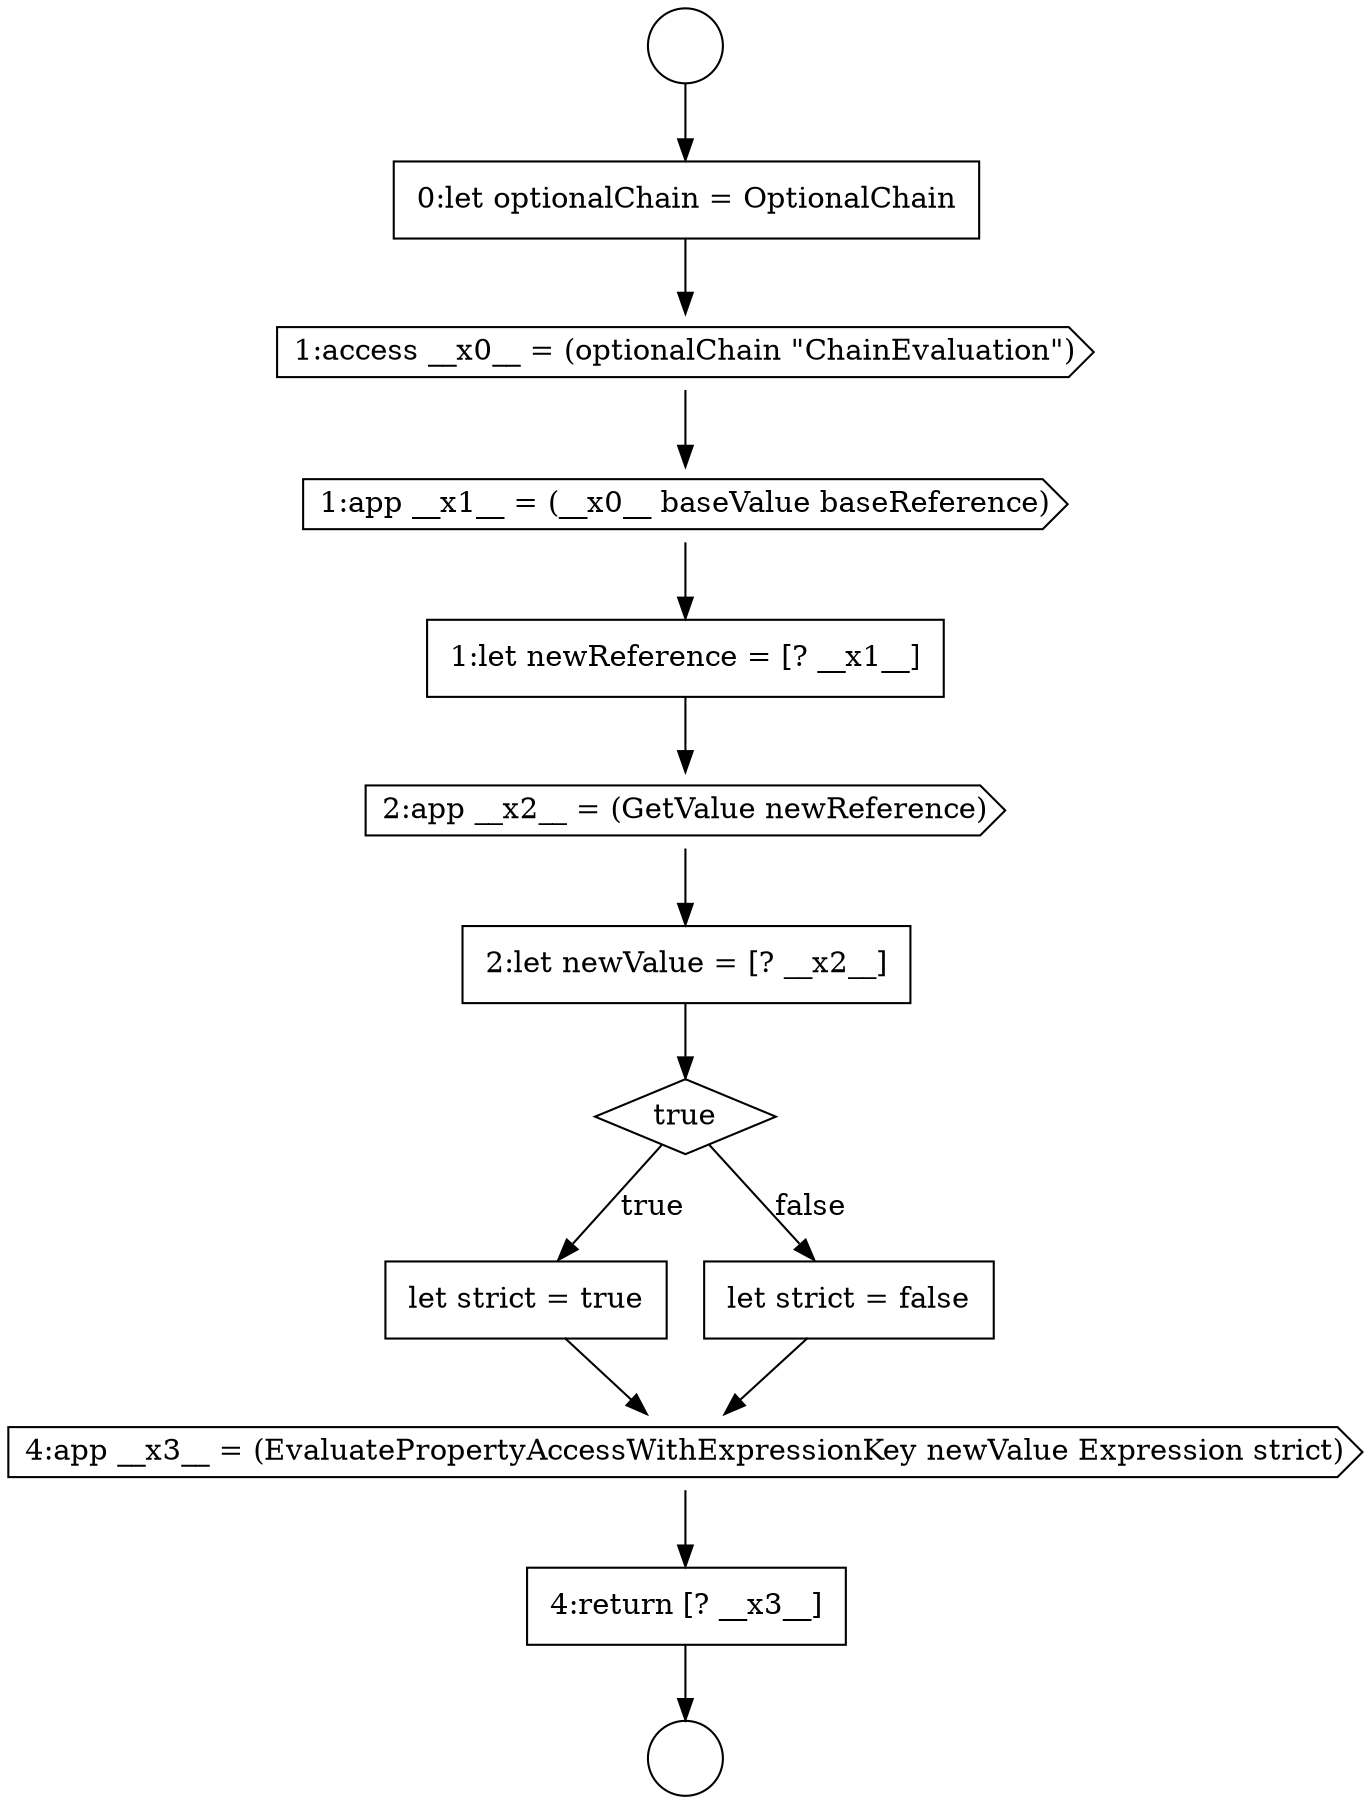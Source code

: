 digraph {
  node4870 [shape=none, margin=0, label=<<font color="black">
    <table border="0" cellborder="1" cellspacing="0" cellpadding="10">
      <tr><td align="left">4:return [? __x3__]</td></tr>
    </table>
  </font>> color="black" fillcolor="white" style=filled]
  node4866 [shape=diamond, label=<<font color="black">true</font>> color="black" fillcolor="white" style=filled]
  node4862 [shape=cds, label=<<font color="black">1:app __x1__ = (__x0__ baseValue baseReference)</font>> color="black" fillcolor="white" style=filled]
  node4864 [shape=cds, label=<<font color="black">2:app __x2__ = (GetValue newReference)</font>> color="black" fillcolor="white" style=filled]
  node4869 [shape=cds, label=<<font color="black">4:app __x3__ = (EvaluatePropertyAccessWithExpressionKey newValue Expression strict)</font>> color="black" fillcolor="white" style=filled]
  node4865 [shape=none, margin=0, label=<<font color="black">
    <table border="0" cellborder="1" cellspacing="0" cellpadding="10">
      <tr><td align="left">2:let newValue = [? __x2__]</td></tr>
    </table>
  </font>> color="black" fillcolor="white" style=filled]
  node4860 [shape=none, margin=0, label=<<font color="black">
    <table border="0" cellborder="1" cellspacing="0" cellpadding="10">
      <tr><td align="left">0:let optionalChain = OptionalChain</td></tr>
    </table>
  </font>> color="black" fillcolor="white" style=filled]
  node4861 [shape=cds, label=<<font color="black">1:access __x0__ = (optionalChain &quot;ChainEvaluation&quot;)</font>> color="black" fillcolor="white" style=filled]
  node4867 [shape=none, margin=0, label=<<font color="black">
    <table border="0" cellborder="1" cellspacing="0" cellpadding="10">
      <tr><td align="left">let strict = true</td></tr>
    </table>
  </font>> color="black" fillcolor="white" style=filled]
  node4868 [shape=none, margin=0, label=<<font color="black">
    <table border="0" cellborder="1" cellspacing="0" cellpadding="10">
      <tr><td align="left">let strict = false</td></tr>
    </table>
  </font>> color="black" fillcolor="white" style=filled]
  node4859 [shape=circle label=" " color="black" fillcolor="white" style=filled]
  node4863 [shape=none, margin=0, label=<<font color="black">
    <table border="0" cellborder="1" cellspacing="0" cellpadding="10">
      <tr><td align="left">1:let newReference = [? __x1__]</td></tr>
    </table>
  </font>> color="black" fillcolor="white" style=filled]
  node4858 [shape=circle label=" " color="black" fillcolor="white" style=filled]
  node4860 -> node4861 [ color="black"]
  node4865 -> node4866 [ color="black"]
  node4870 -> node4859 [ color="black"]
  node4858 -> node4860 [ color="black"]
  node4868 -> node4869 [ color="black"]
  node4861 -> node4862 [ color="black"]
  node4863 -> node4864 [ color="black"]
  node4867 -> node4869 [ color="black"]
  node4864 -> node4865 [ color="black"]
  node4862 -> node4863 [ color="black"]
  node4869 -> node4870 [ color="black"]
  node4866 -> node4867 [label=<<font color="black">true</font>> color="black"]
  node4866 -> node4868 [label=<<font color="black">false</font>> color="black"]
}
